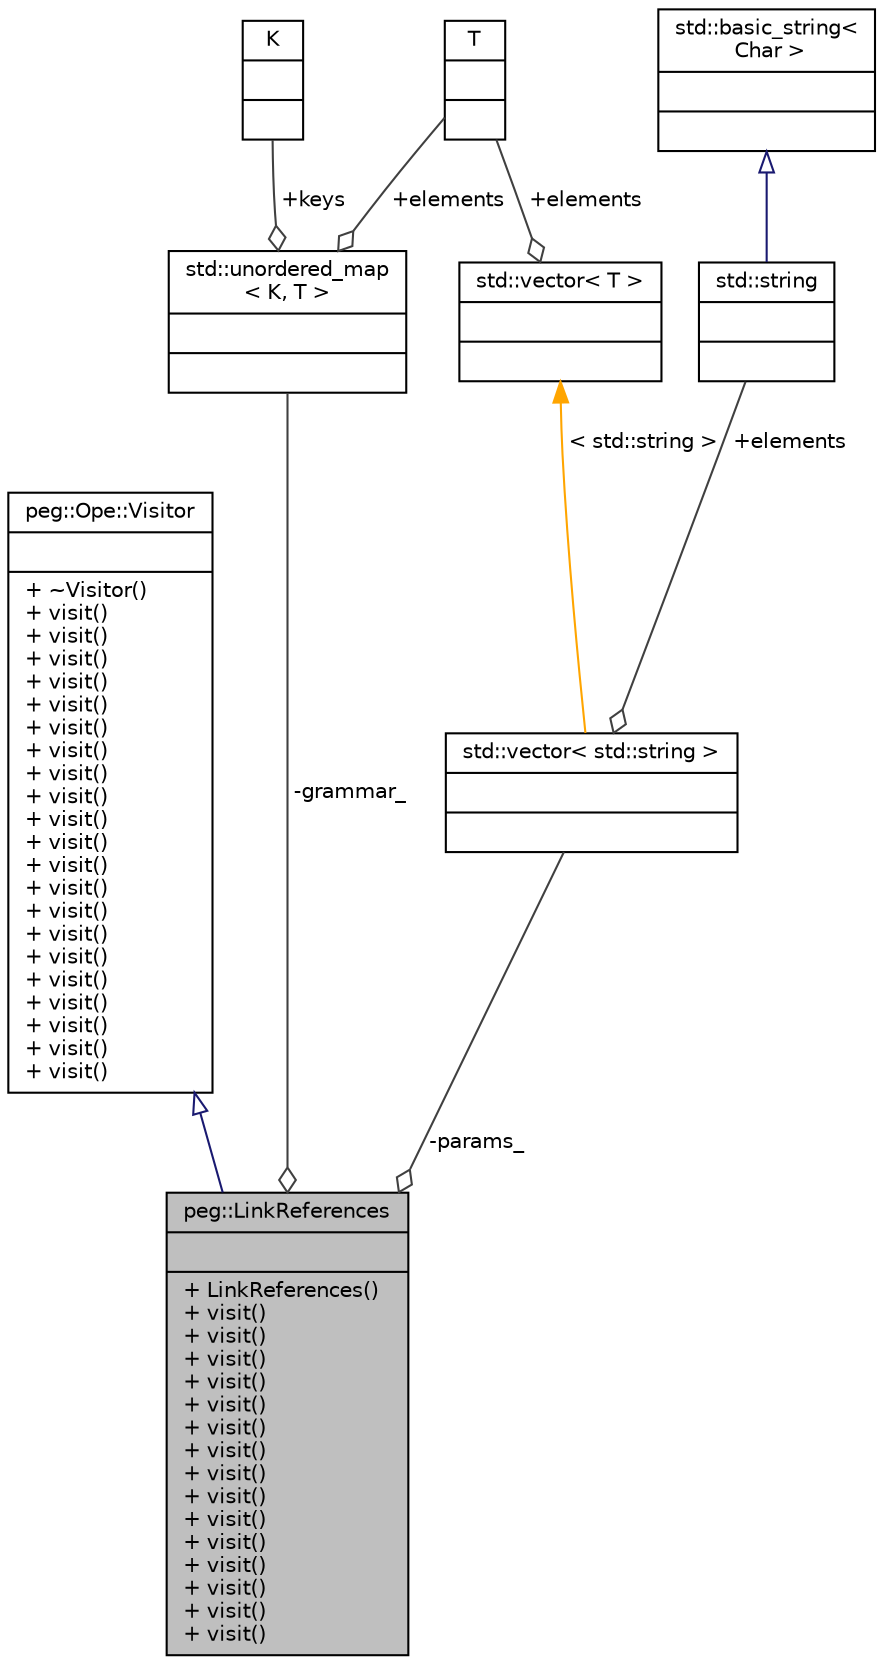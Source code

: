 digraph "peg::LinkReferences"
{
 // LATEX_PDF_SIZE
  edge [fontname="Helvetica",fontsize="10",labelfontname="Helvetica",labelfontsize="10"];
  node [fontname="Helvetica",fontsize="10",shape=record];
  Node1 [label="{peg::LinkReferences\n||+ LinkReferences()\l+ visit()\l+ visit()\l+ visit()\l+ visit()\l+ visit()\l+ visit()\l+ visit()\l+ visit()\l+ visit()\l+ visit()\l+ visit()\l+ visit()\l+ visit()\l+ visit()\l+ visit()\l}",height=0.2,width=0.4,color="black", fillcolor="grey75", style="filled", fontcolor="black",tooltip=" "];
  Node2 -> Node1 [dir="back",color="midnightblue",fontsize="10",style="solid",arrowtail="onormal",fontname="Helvetica"];
  Node2 [label="{peg::Ope::Visitor\n||+ ~Visitor()\l+ visit()\l+ visit()\l+ visit()\l+ visit()\l+ visit()\l+ visit()\l+ visit()\l+ visit()\l+ visit()\l+ visit()\l+ visit()\l+ visit()\l+ visit()\l+ visit()\l+ visit()\l+ visit()\l+ visit()\l+ visit()\l+ visit()\l+ visit()\l+ visit()\l}",height=0.2,width=0.4,color="black", fillcolor="white", style="filled",URL="$structpeg_1_1Ope_1_1Visitor.html",tooltip=" "];
  Node3 -> Node1 [color="grey25",fontsize="10",style="solid",label=" -grammar_" ,arrowhead="odiamond",fontname="Helvetica"];
  Node3 [label="{std::unordered_map\l\< K, T \>\n||}",height=0.2,width=0.4,color="black", fillcolor="white", style="filled",tooltip=" "];
  Node4 -> Node3 [color="grey25",fontsize="10",style="solid",label=" +keys" ,arrowhead="odiamond",fontname="Helvetica"];
  Node4 [label="{K\n||}",height=0.2,width=0.4,color="black", fillcolor="white", style="filled",tooltip=" "];
  Node5 -> Node3 [color="grey25",fontsize="10",style="solid",label=" +elements" ,arrowhead="odiamond",fontname="Helvetica"];
  Node5 [label="{T\n||}",height=0.2,width=0.4,color="black", fillcolor="white", style="filled",tooltip=" "];
  Node6 -> Node1 [color="grey25",fontsize="10",style="solid",label=" -params_" ,arrowhead="odiamond",fontname="Helvetica"];
  Node6 [label="{std::vector\< std::string \>\n||}",height=0.2,width=0.4,color="black", fillcolor="white", style="filled",tooltip=" "];
  Node7 -> Node6 [color="grey25",fontsize="10",style="solid",label=" +elements" ,arrowhead="odiamond",fontname="Helvetica"];
  Node7 [label="{std::string\n||}",height=0.2,width=0.4,color="black", fillcolor="white", style="filled",tooltip=" "];
  Node8 -> Node7 [dir="back",color="midnightblue",fontsize="10",style="solid",arrowtail="onormal",fontname="Helvetica"];
  Node8 [label="{std::basic_string\<\l Char \>\n||}",height=0.2,width=0.4,color="black", fillcolor="white", style="filled",tooltip=" "];
  Node9 -> Node6 [dir="back",color="orange",fontsize="10",style="solid",label=" \< std::string \>" ,fontname="Helvetica"];
  Node9 [label="{std::vector\< T \>\n||}",height=0.2,width=0.4,color="black", fillcolor="white", style="filled",tooltip=" "];
  Node5 -> Node9 [color="grey25",fontsize="10",style="solid",label=" +elements" ,arrowhead="odiamond",fontname="Helvetica"];
}
